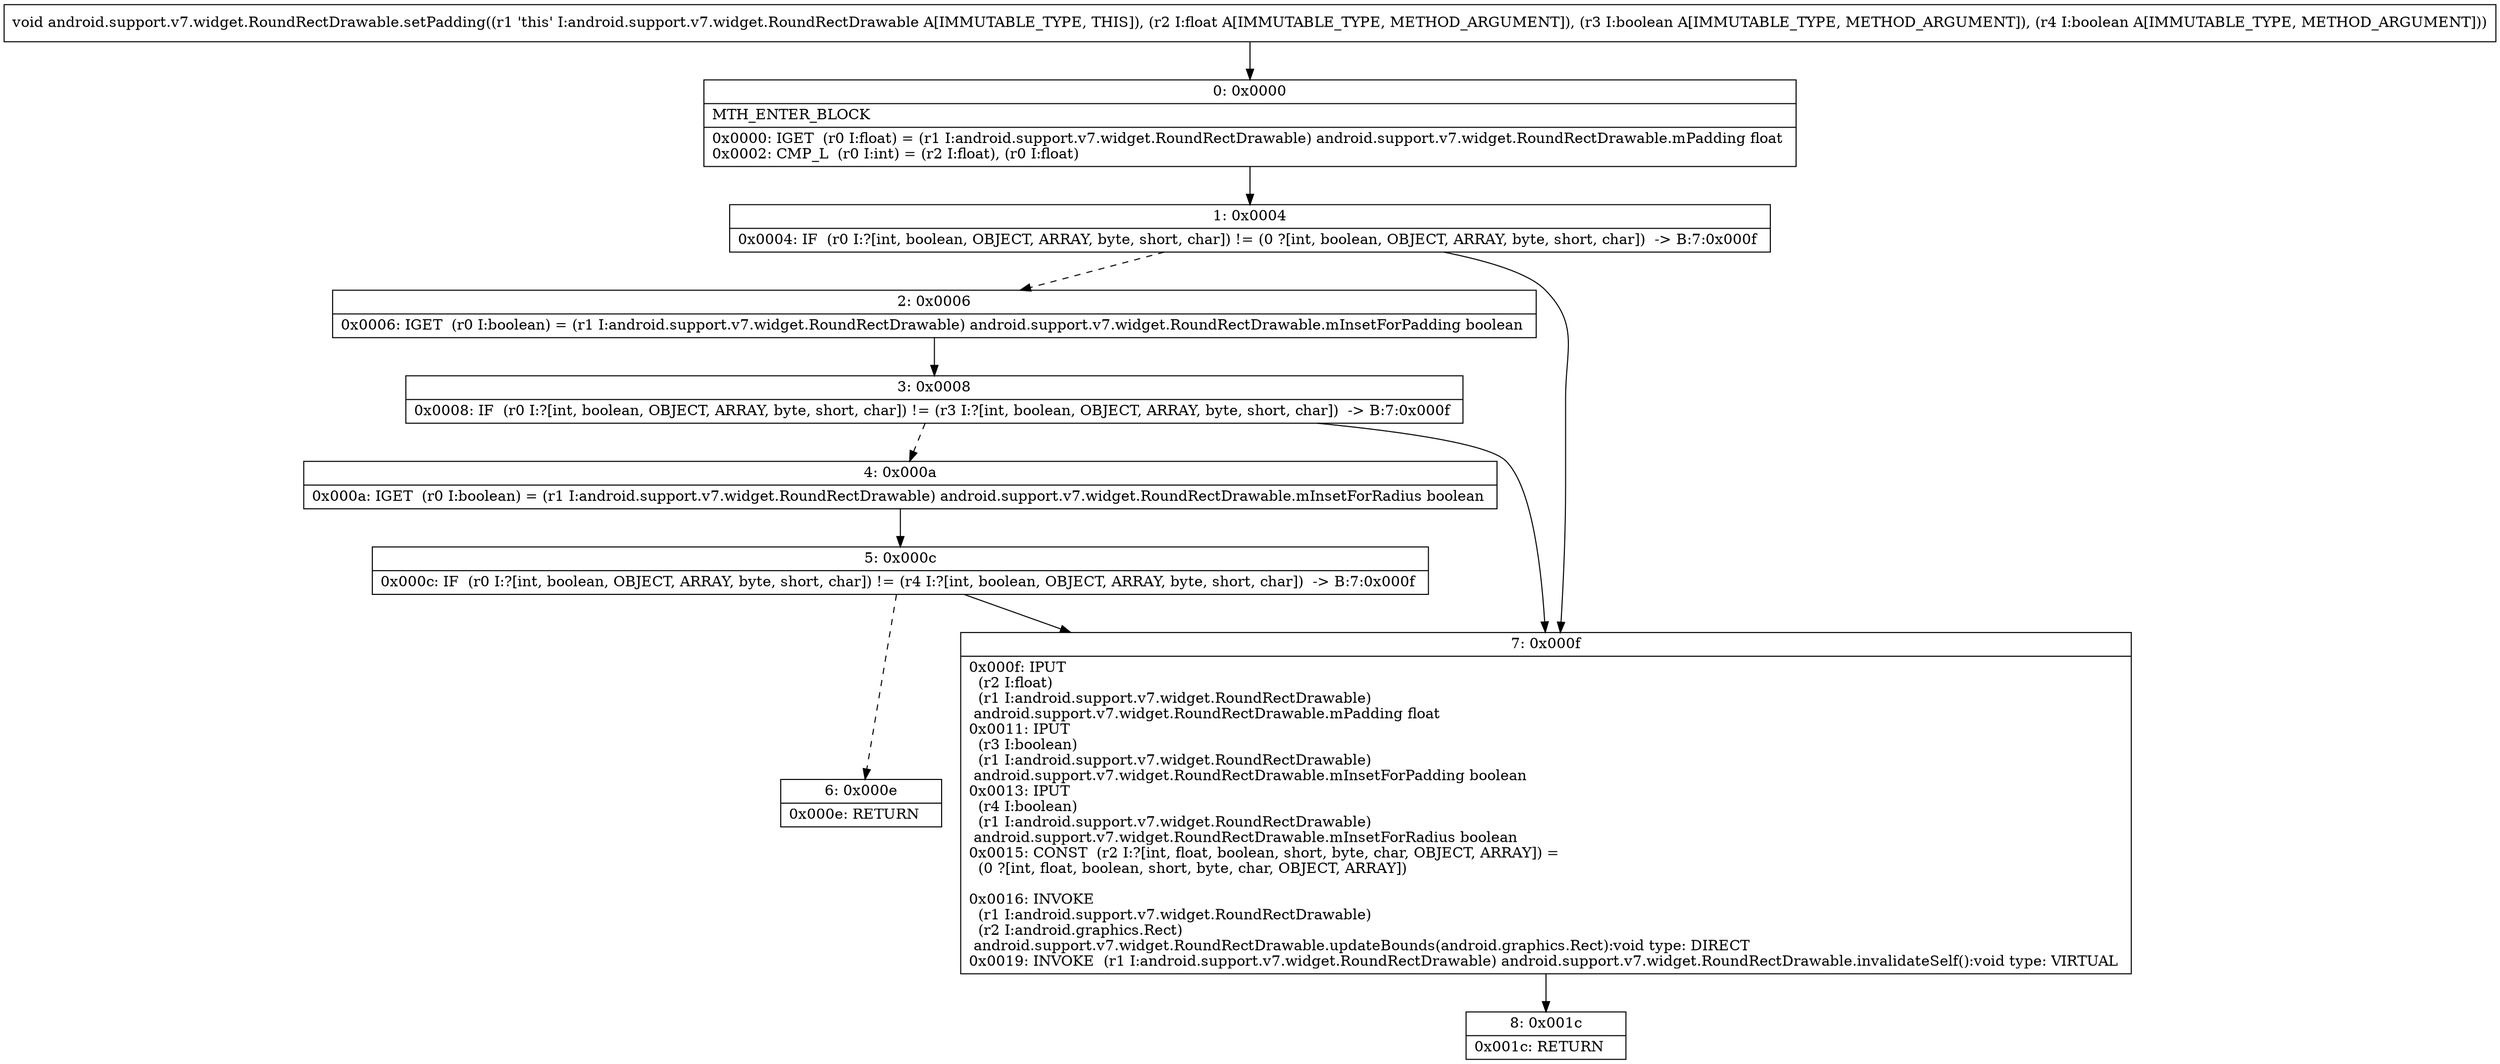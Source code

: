 digraph "CFG forandroid.support.v7.widget.RoundRectDrawable.setPadding(FZZ)V" {
Node_0 [shape=record,label="{0\:\ 0x0000|MTH_ENTER_BLOCK\l|0x0000: IGET  (r0 I:float) = (r1 I:android.support.v7.widget.RoundRectDrawable) android.support.v7.widget.RoundRectDrawable.mPadding float \l0x0002: CMP_L  (r0 I:int) = (r2 I:float), (r0 I:float) \l}"];
Node_1 [shape=record,label="{1\:\ 0x0004|0x0004: IF  (r0 I:?[int, boolean, OBJECT, ARRAY, byte, short, char]) != (0 ?[int, boolean, OBJECT, ARRAY, byte, short, char])  \-\> B:7:0x000f \l}"];
Node_2 [shape=record,label="{2\:\ 0x0006|0x0006: IGET  (r0 I:boolean) = (r1 I:android.support.v7.widget.RoundRectDrawable) android.support.v7.widget.RoundRectDrawable.mInsetForPadding boolean \l}"];
Node_3 [shape=record,label="{3\:\ 0x0008|0x0008: IF  (r0 I:?[int, boolean, OBJECT, ARRAY, byte, short, char]) != (r3 I:?[int, boolean, OBJECT, ARRAY, byte, short, char])  \-\> B:7:0x000f \l}"];
Node_4 [shape=record,label="{4\:\ 0x000a|0x000a: IGET  (r0 I:boolean) = (r1 I:android.support.v7.widget.RoundRectDrawable) android.support.v7.widget.RoundRectDrawable.mInsetForRadius boolean \l}"];
Node_5 [shape=record,label="{5\:\ 0x000c|0x000c: IF  (r0 I:?[int, boolean, OBJECT, ARRAY, byte, short, char]) != (r4 I:?[int, boolean, OBJECT, ARRAY, byte, short, char])  \-\> B:7:0x000f \l}"];
Node_6 [shape=record,label="{6\:\ 0x000e|0x000e: RETURN   \l}"];
Node_7 [shape=record,label="{7\:\ 0x000f|0x000f: IPUT  \l  (r2 I:float)\l  (r1 I:android.support.v7.widget.RoundRectDrawable)\l android.support.v7.widget.RoundRectDrawable.mPadding float \l0x0011: IPUT  \l  (r3 I:boolean)\l  (r1 I:android.support.v7.widget.RoundRectDrawable)\l android.support.v7.widget.RoundRectDrawable.mInsetForPadding boolean \l0x0013: IPUT  \l  (r4 I:boolean)\l  (r1 I:android.support.v7.widget.RoundRectDrawable)\l android.support.v7.widget.RoundRectDrawable.mInsetForRadius boolean \l0x0015: CONST  (r2 I:?[int, float, boolean, short, byte, char, OBJECT, ARRAY]) = \l  (0 ?[int, float, boolean, short, byte, char, OBJECT, ARRAY])\l \l0x0016: INVOKE  \l  (r1 I:android.support.v7.widget.RoundRectDrawable)\l  (r2 I:android.graphics.Rect)\l android.support.v7.widget.RoundRectDrawable.updateBounds(android.graphics.Rect):void type: DIRECT \l0x0019: INVOKE  (r1 I:android.support.v7.widget.RoundRectDrawable) android.support.v7.widget.RoundRectDrawable.invalidateSelf():void type: VIRTUAL \l}"];
Node_8 [shape=record,label="{8\:\ 0x001c|0x001c: RETURN   \l}"];
MethodNode[shape=record,label="{void android.support.v7.widget.RoundRectDrawable.setPadding((r1 'this' I:android.support.v7.widget.RoundRectDrawable A[IMMUTABLE_TYPE, THIS]), (r2 I:float A[IMMUTABLE_TYPE, METHOD_ARGUMENT]), (r3 I:boolean A[IMMUTABLE_TYPE, METHOD_ARGUMENT]), (r4 I:boolean A[IMMUTABLE_TYPE, METHOD_ARGUMENT])) }"];
MethodNode -> Node_0;
Node_0 -> Node_1;
Node_1 -> Node_2[style=dashed];
Node_1 -> Node_7;
Node_2 -> Node_3;
Node_3 -> Node_4[style=dashed];
Node_3 -> Node_7;
Node_4 -> Node_5;
Node_5 -> Node_6[style=dashed];
Node_5 -> Node_7;
Node_7 -> Node_8;
}

